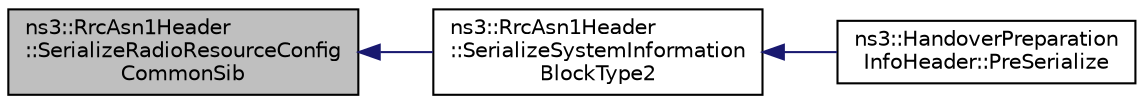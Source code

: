 digraph "ns3::RrcAsn1Header::SerializeRadioResourceConfigCommonSib"
{
  edge [fontname="Helvetica",fontsize="10",labelfontname="Helvetica",labelfontsize="10"];
  node [fontname="Helvetica",fontsize="10",shape=record];
  rankdir="LR";
  Node1 [label="ns3::RrcAsn1Header\l::SerializeRadioResourceConfig\lCommonSib",height=0.2,width=0.4,color="black", fillcolor="grey75", style="filled", fontcolor="black"];
  Node1 -> Node2 [dir="back",color="midnightblue",fontsize="10",style="solid"];
  Node2 [label="ns3::RrcAsn1Header\l::SerializeSystemInformation\lBlockType2",height=0.2,width=0.4,color="black", fillcolor="white", style="filled",URL="$d1/d6e/classns3_1_1RrcAsn1Header.html#a47b40bb2492364bff8989e854c835ef1"];
  Node2 -> Node3 [dir="back",color="midnightblue",fontsize="10",style="solid"];
  Node3 [label="ns3::HandoverPreparation\lInfoHeader::PreSerialize",height=0.2,width=0.4,color="black", fillcolor="white", style="filled",URL="$d7/de3/classns3_1_1HandoverPreparationInfoHeader.html#a9edeb5f4247cf4b8b2e7353a87fd6a6b"];
}
